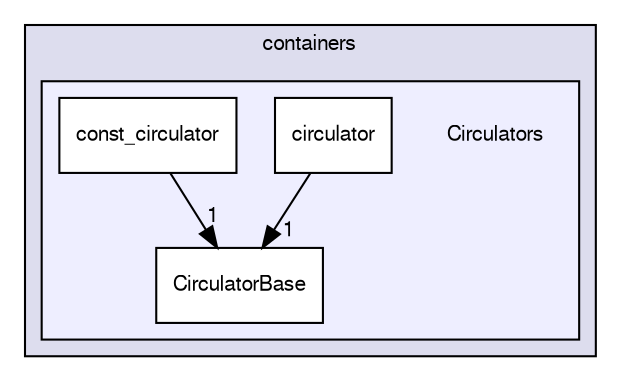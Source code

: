 digraph "src/OpenFOAM/containers/Circulators" {
  bgcolor=transparent;
  compound=true
  node [ fontsize="10", fontname="FreeSans"];
  edge [ labelfontsize="10", labelfontname="FreeSans"];
  subgraph clusterdir_19d0872053bde092be81d7fe3f56cbf7 {
    graph [ bgcolor="#ddddee", pencolor="black", label="containers" fontname="FreeSans", fontsize="10", URL="dir_19d0872053bde092be81d7fe3f56cbf7.html"]
  subgraph clusterdir_95a7e81c1594d83c19708405d7dbc74d {
    graph [ bgcolor="#eeeeff", pencolor="black", label="" URL="dir_95a7e81c1594d83c19708405d7dbc74d.html"];
    dir_95a7e81c1594d83c19708405d7dbc74d [shape=plaintext label="Circulators"];
    dir_43842901379c15dcbd75044b45df60e0 [shape=box label="circulator" color="black" fillcolor="white" style="filled" URL="dir_43842901379c15dcbd75044b45df60e0.html"];
    dir_a82de541a3ae3ff38b30bc16fbb29fe5 [shape=box label="CirculatorBase" color="black" fillcolor="white" style="filled" URL="dir_a82de541a3ae3ff38b30bc16fbb29fe5.html"];
    dir_1c51b8ffbbe776764c4271f546e8a3a7 [shape=box label="const_circulator" color="black" fillcolor="white" style="filled" URL="dir_1c51b8ffbbe776764c4271f546e8a3a7.html"];
  }
  }
  dir_43842901379c15dcbd75044b45df60e0->dir_a82de541a3ae3ff38b30bc16fbb29fe5 [headlabel="1", labeldistance=1.5 headhref="dir_001739_001740.html"];
  dir_1c51b8ffbbe776764c4271f546e8a3a7->dir_a82de541a3ae3ff38b30bc16fbb29fe5 [headlabel="1", labeldistance=1.5 headhref="dir_001741_001740.html"];
}

